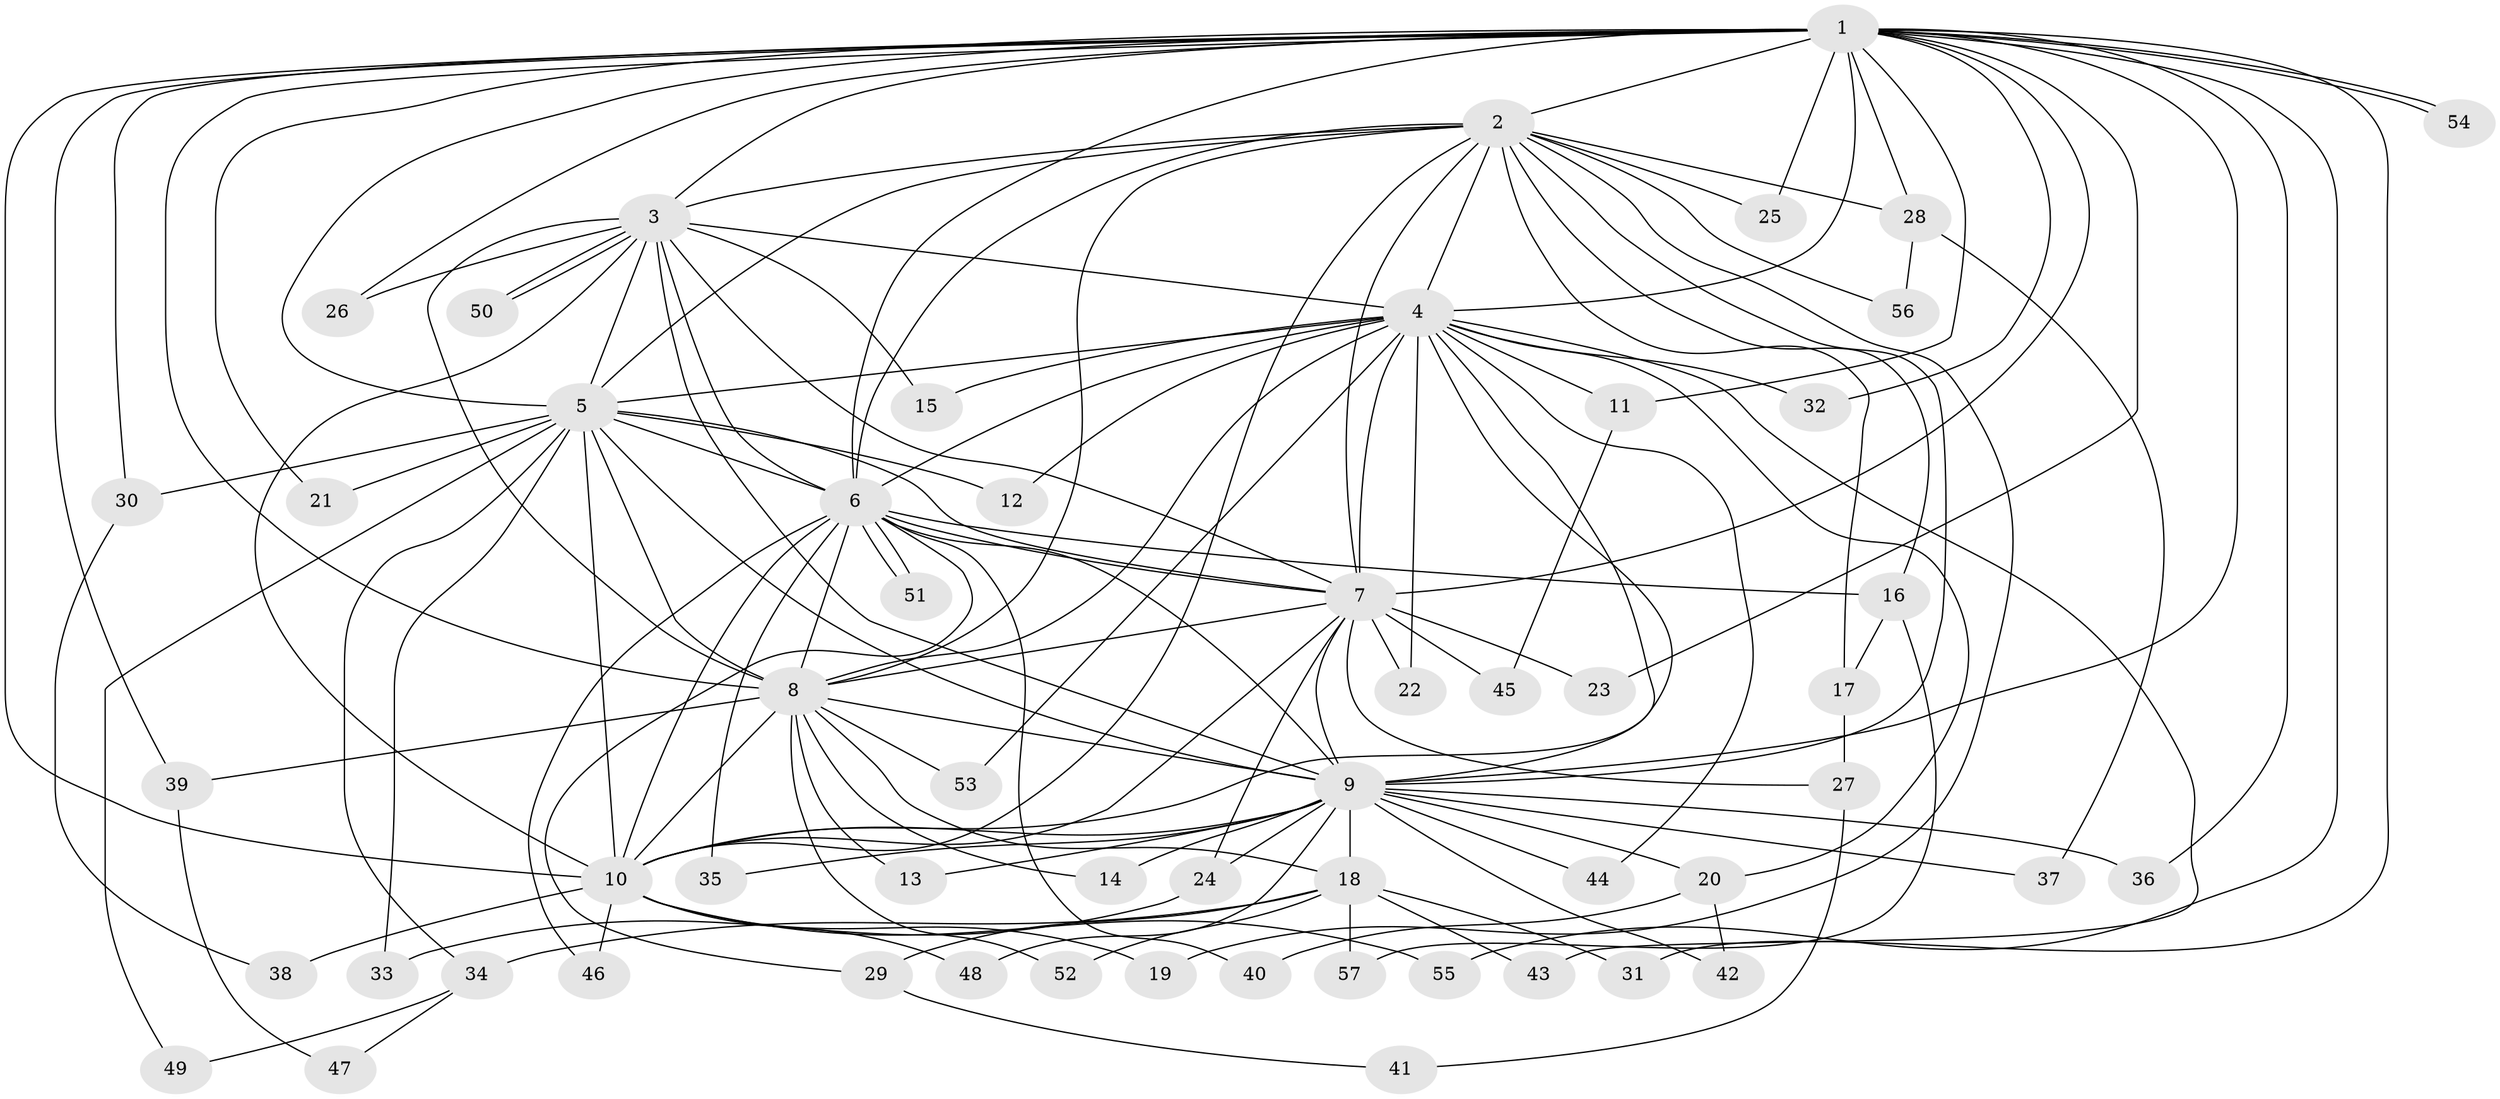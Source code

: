 // coarse degree distribution, {9: 0.05555555555555555, 8: 0.1111111111111111, 7: 0.05555555555555555, 3: 0.1111111111111111, 2: 0.1111111111111111, 4: 0.16666666666666666, 10: 0.05555555555555555, 1: 0.16666666666666666, 5: 0.05555555555555555, 11: 0.1111111111111111}
// Generated by graph-tools (version 1.1) at 2025/36/03/04/25 23:36:24]
// undirected, 57 vertices, 139 edges
graph export_dot {
  node [color=gray90,style=filled];
  1;
  2;
  3;
  4;
  5;
  6;
  7;
  8;
  9;
  10;
  11;
  12;
  13;
  14;
  15;
  16;
  17;
  18;
  19;
  20;
  21;
  22;
  23;
  24;
  25;
  26;
  27;
  28;
  29;
  30;
  31;
  32;
  33;
  34;
  35;
  36;
  37;
  38;
  39;
  40;
  41;
  42;
  43;
  44;
  45;
  46;
  47;
  48;
  49;
  50;
  51;
  52;
  53;
  54;
  55;
  56;
  57;
  1 -- 2;
  1 -- 3;
  1 -- 4;
  1 -- 5;
  1 -- 6;
  1 -- 7;
  1 -- 8;
  1 -- 9;
  1 -- 10;
  1 -- 11;
  1 -- 21;
  1 -- 23;
  1 -- 25;
  1 -- 26;
  1 -- 28;
  1 -- 30;
  1 -- 31;
  1 -- 32;
  1 -- 36;
  1 -- 39;
  1 -- 54;
  1 -- 54;
  1 -- 55;
  2 -- 3;
  2 -- 4;
  2 -- 5;
  2 -- 6;
  2 -- 7;
  2 -- 8;
  2 -- 9;
  2 -- 10;
  2 -- 16;
  2 -- 17;
  2 -- 19;
  2 -- 25;
  2 -- 28;
  2 -- 56;
  3 -- 4;
  3 -- 5;
  3 -- 6;
  3 -- 7;
  3 -- 8;
  3 -- 9;
  3 -- 10;
  3 -- 15;
  3 -- 26;
  3 -- 50;
  3 -- 50;
  4 -- 5;
  4 -- 6;
  4 -- 7;
  4 -- 8;
  4 -- 9;
  4 -- 10;
  4 -- 11;
  4 -- 12;
  4 -- 15;
  4 -- 20;
  4 -- 22;
  4 -- 32;
  4 -- 43;
  4 -- 44;
  4 -- 53;
  5 -- 6;
  5 -- 7;
  5 -- 8;
  5 -- 9;
  5 -- 10;
  5 -- 12;
  5 -- 21;
  5 -- 30;
  5 -- 33;
  5 -- 34;
  5 -- 49;
  6 -- 7;
  6 -- 8;
  6 -- 9;
  6 -- 10;
  6 -- 16;
  6 -- 29;
  6 -- 35;
  6 -- 40;
  6 -- 46;
  6 -- 51;
  6 -- 51;
  7 -- 8;
  7 -- 9;
  7 -- 10;
  7 -- 22;
  7 -- 23;
  7 -- 24;
  7 -- 27;
  7 -- 45;
  8 -- 9;
  8 -- 10;
  8 -- 13;
  8 -- 14;
  8 -- 18;
  8 -- 39;
  8 -- 52;
  8 -- 53;
  9 -- 10;
  9 -- 13;
  9 -- 14;
  9 -- 18;
  9 -- 20;
  9 -- 24;
  9 -- 35;
  9 -- 36;
  9 -- 37;
  9 -- 42;
  9 -- 44;
  9 -- 48;
  10 -- 19;
  10 -- 38;
  10 -- 46;
  10 -- 48;
  10 -- 55;
  11 -- 45;
  16 -- 17;
  16 -- 57;
  17 -- 27;
  18 -- 29;
  18 -- 31;
  18 -- 34;
  18 -- 43;
  18 -- 52;
  18 -- 57;
  20 -- 40;
  20 -- 42;
  24 -- 33;
  27 -- 41;
  28 -- 37;
  28 -- 56;
  29 -- 41;
  30 -- 38;
  34 -- 47;
  34 -- 49;
  39 -- 47;
}
